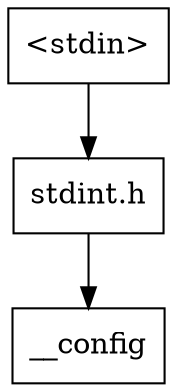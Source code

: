 digraph "dependencies" {
  header_0 [ shape="box", label="\<stdin\>" ];
  header_1 [ shape="box", label="stdint.h" ];
  header_2 [ shape="box", label="__config" ];
  header_0 -> header_1;
  header_1 -> header_2;
}